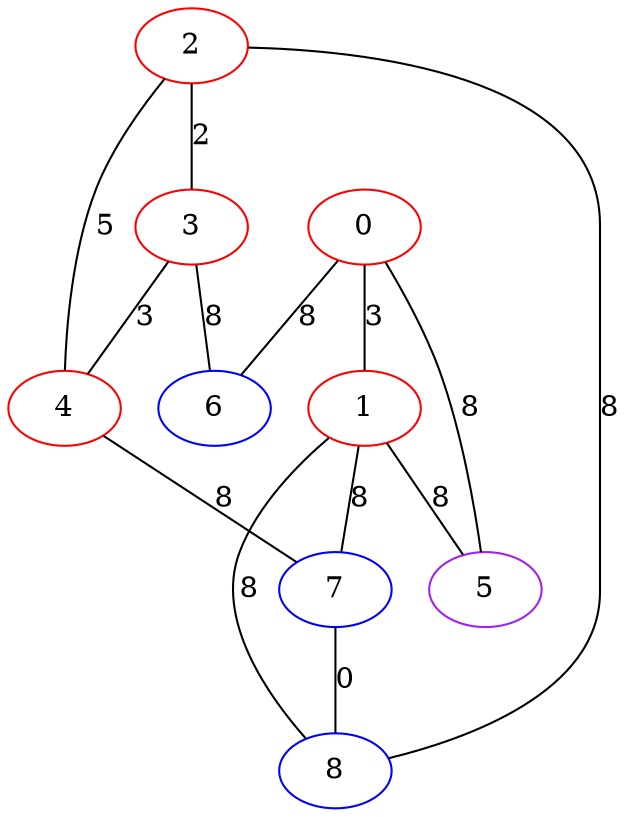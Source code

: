graph "" {
0 [color=red, weight=1];
1 [color=red, weight=1];
2 [color=red, weight=1];
3 [color=red, weight=1];
4 [color=red, weight=1];
5 [color=purple, weight=4];
6 [color=blue, weight=3];
7 [color=blue, weight=3];
8 [color=blue, weight=3];
0 -- 1  [key=0, label=3];
0 -- 5  [key=0, label=8];
0 -- 6  [key=0, label=8];
1 -- 8  [key=0, label=8];
1 -- 5  [key=0, label=8];
1 -- 7  [key=0, label=8];
2 -- 8  [key=0, label=8];
2 -- 3  [key=0, label=2];
2 -- 4  [key=0, label=5];
3 -- 4  [key=0, label=3];
3 -- 6  [key=0, label=8];
4 -- 7  [key=0, label=8];
7 -- 8  [key=0, label=0];
}
